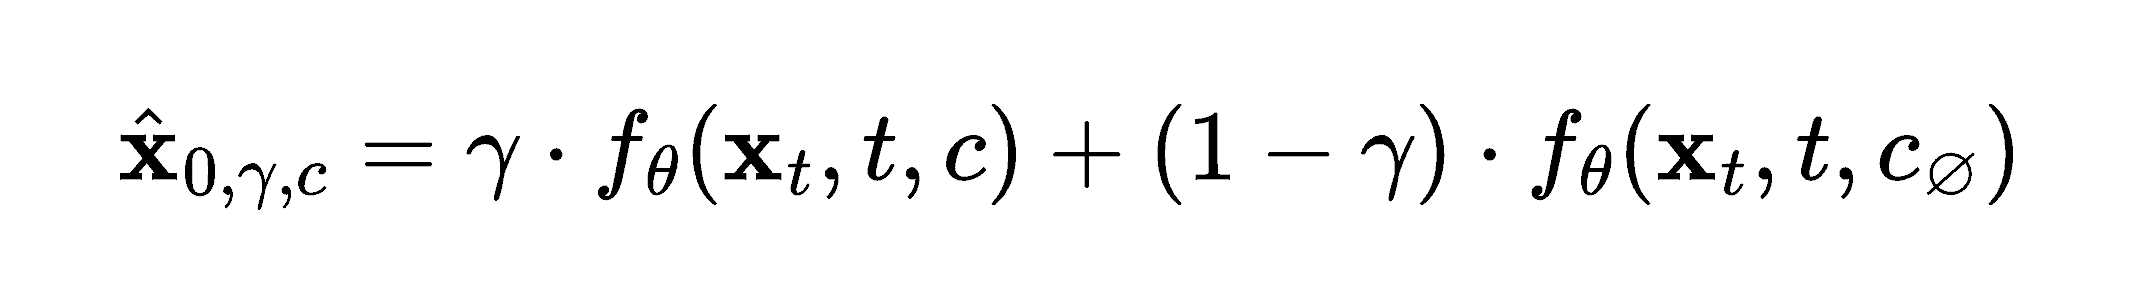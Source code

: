 <mxfile version="25.0.2">
  <diagram name="Page-1" id="oo-ZgDfyL9Ay4hEghHGP">
    <mxGraphModel dx="2712" dy="705" grid="1" gridSize="10" guides="1" tooltips="1" connect="1" arrows="1" fold="1" page="1" pageScale="1" pageWidth="850" pageHeight="1100" math="1" shadow="0">
      <root>
        <mxCell id="0" />
        <mxCell id="1" parent="0" />
        <mxCell id="9rE4Dk9M4uEpvDqEaQSF-9" value="$$\hat{\mathbf{x}}_{0, \gamma, c} = \gamma \cdot f_{\theta} (\mathbf{x}_t, t, c) + (1-\gamma) \cdot f_{\theta} (\mathbf{x}_t, t, c_\varnothing)$$" style="text;html=1;align=center;verticalAlign=middle;whiteSpace=wrap;rounded=0;fontSize=42;" parent="1" vertex="1">
          <mxGeometry x="-1680" y="600" width="1070" height="60" as="geometry" />
        </mxCell>
      </root>
    </mxGraphModel>
  </diagram>
</mxfile>
